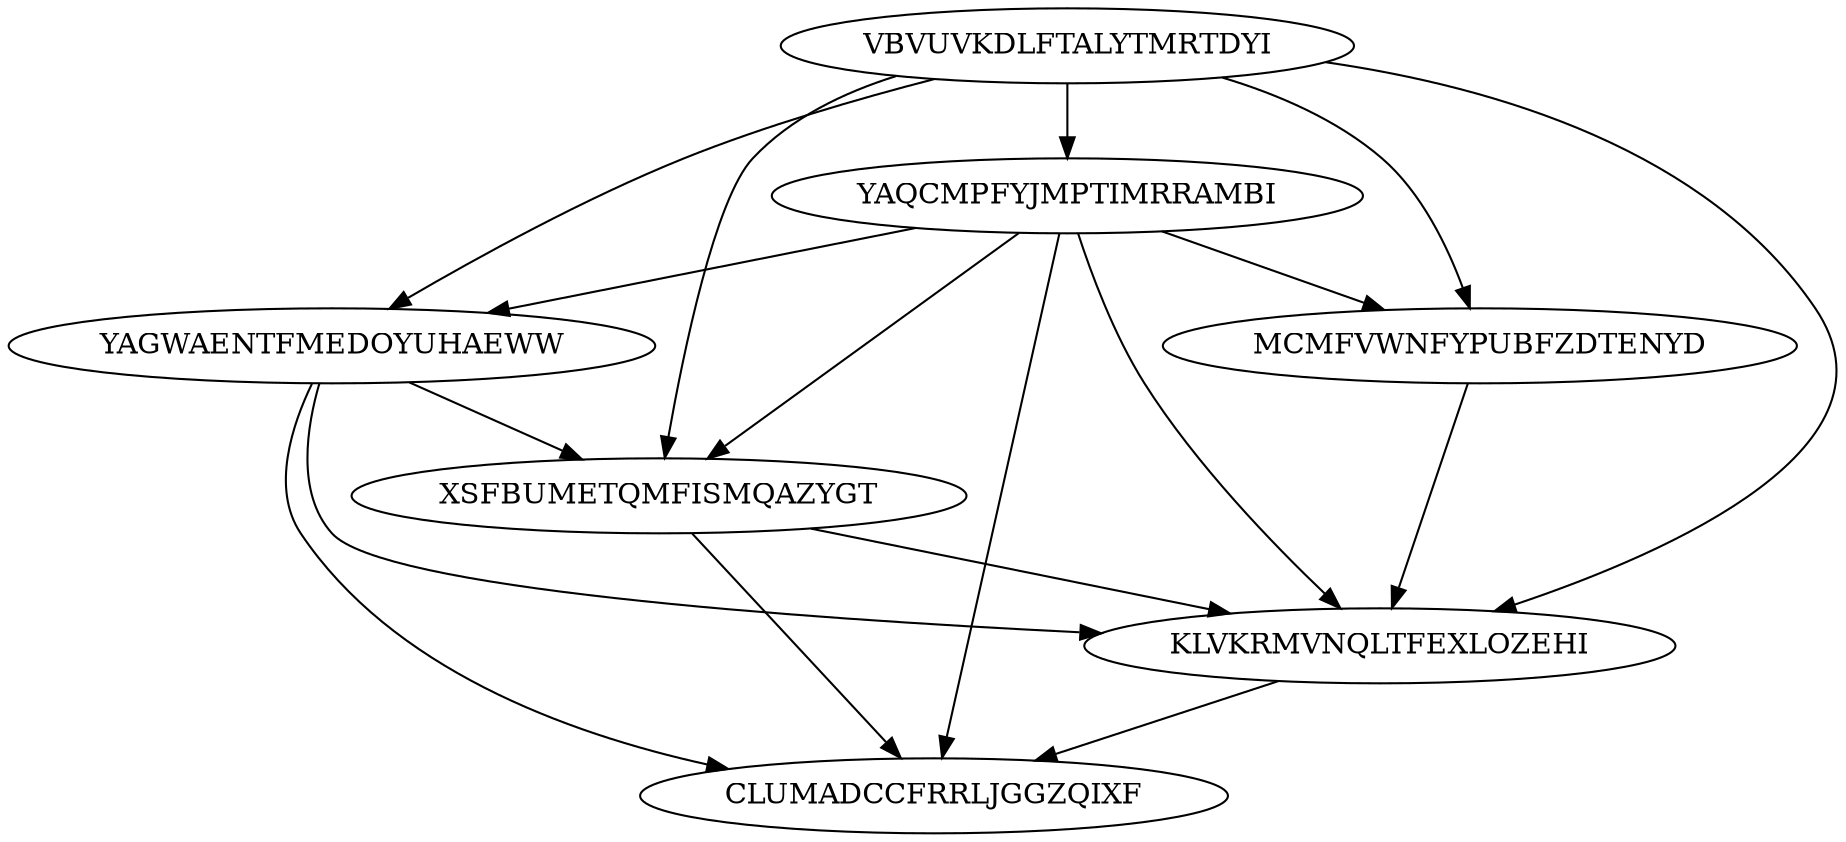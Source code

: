 digraph N7M17 {
	VBVUVKDLFTALYTMRTDYI	[Weight=17];
	YAQCMPFYJMPTIMRRAMBI	[Weight=12];
	YAGWAENTFMEDOYUHAEWW	[Weight=17];
	XSFBUMETQMFISMQAZYGT	[Weight=19];
	MCMFVWNFYPUBFZDTENYD	[Weight=14];
	KLVKRMVNQLTFEXLOZEHI	[Weight=10];
	CLUMADCCFRRLJGGZQIXF	[Weight=15];
	VBVUVKDLFTALYTMRTDYI -> MCMFVWNFYPUBFZDTENYD [Weight=11];
	YAQCMPFYJMPTIMRRAMBI -> XSFBUMETQMFISMQAZYGT [Weight=14];
	YAQCMPFYJMPTIMRRAMBI -> CLUMADCCFRRLJGGZQIXF [Weight=17];
	VBVUVKDLFTALYTMRTDYI -> XSFBUMETQMFISMQAZYGT [Weight=13];
	VBVUVKDLFTALYTMRTDYI -> KLVKRMVNQLTFEXLOZEHI [Weight=20];
	VBVUVKDLFTALYTMRTDYI -> YAQCMPFYJMPTIMRRAMBI [Weight=13];
	YAQCMPFYJMPTIMRRAMBI -> KLVKRMVNQLTFEXLOZEHI [Weight=19];
	YAGWAENTFMEDOYUHAEWW -> CLUMADCCFRRLJGGZQIXF [Weight=14];
	KLVKRMVNQLTFEXLOZEHI -> CLUMADCCFRRLJGGZQIXF [Weight=15];
	YAQCMPFYJMPTIMRRAMBI -> MCMFVWNFYPUBFZDTENYD [Weight=20];
	MCMFVWNFYPUBFZDTENYD -> KLVKRMVNQLTFEXLOZEHI [Weight=18];
	YAGWAENTFMEDOYUHAEWW -> XSFBUMETQMFISMQAZYGT [Weight=13];
	XSFBUMETQMFISMQAZYGT -> KLVKRMVNQLTFEXLOZEHI [Weight=16];
	VBVUVKDLFTALYTMRTDYI -> YAGWAENTFMEDOYUHAEWW [Weight=19];
	YAGWAENTFMEDOYUHAEWW -> KLVKRMVNQLTFEXLOZEHI [Weight=16];
	YAQCMPFYJMPTIMRRAMBI -> YAGWAENTFMEDOYUHAEWW [Weight=18];
	XSFBUMETQMFISMQAZYGT -> CLUMADCCFRRLJGGZQIXF [Weight=13];
}
